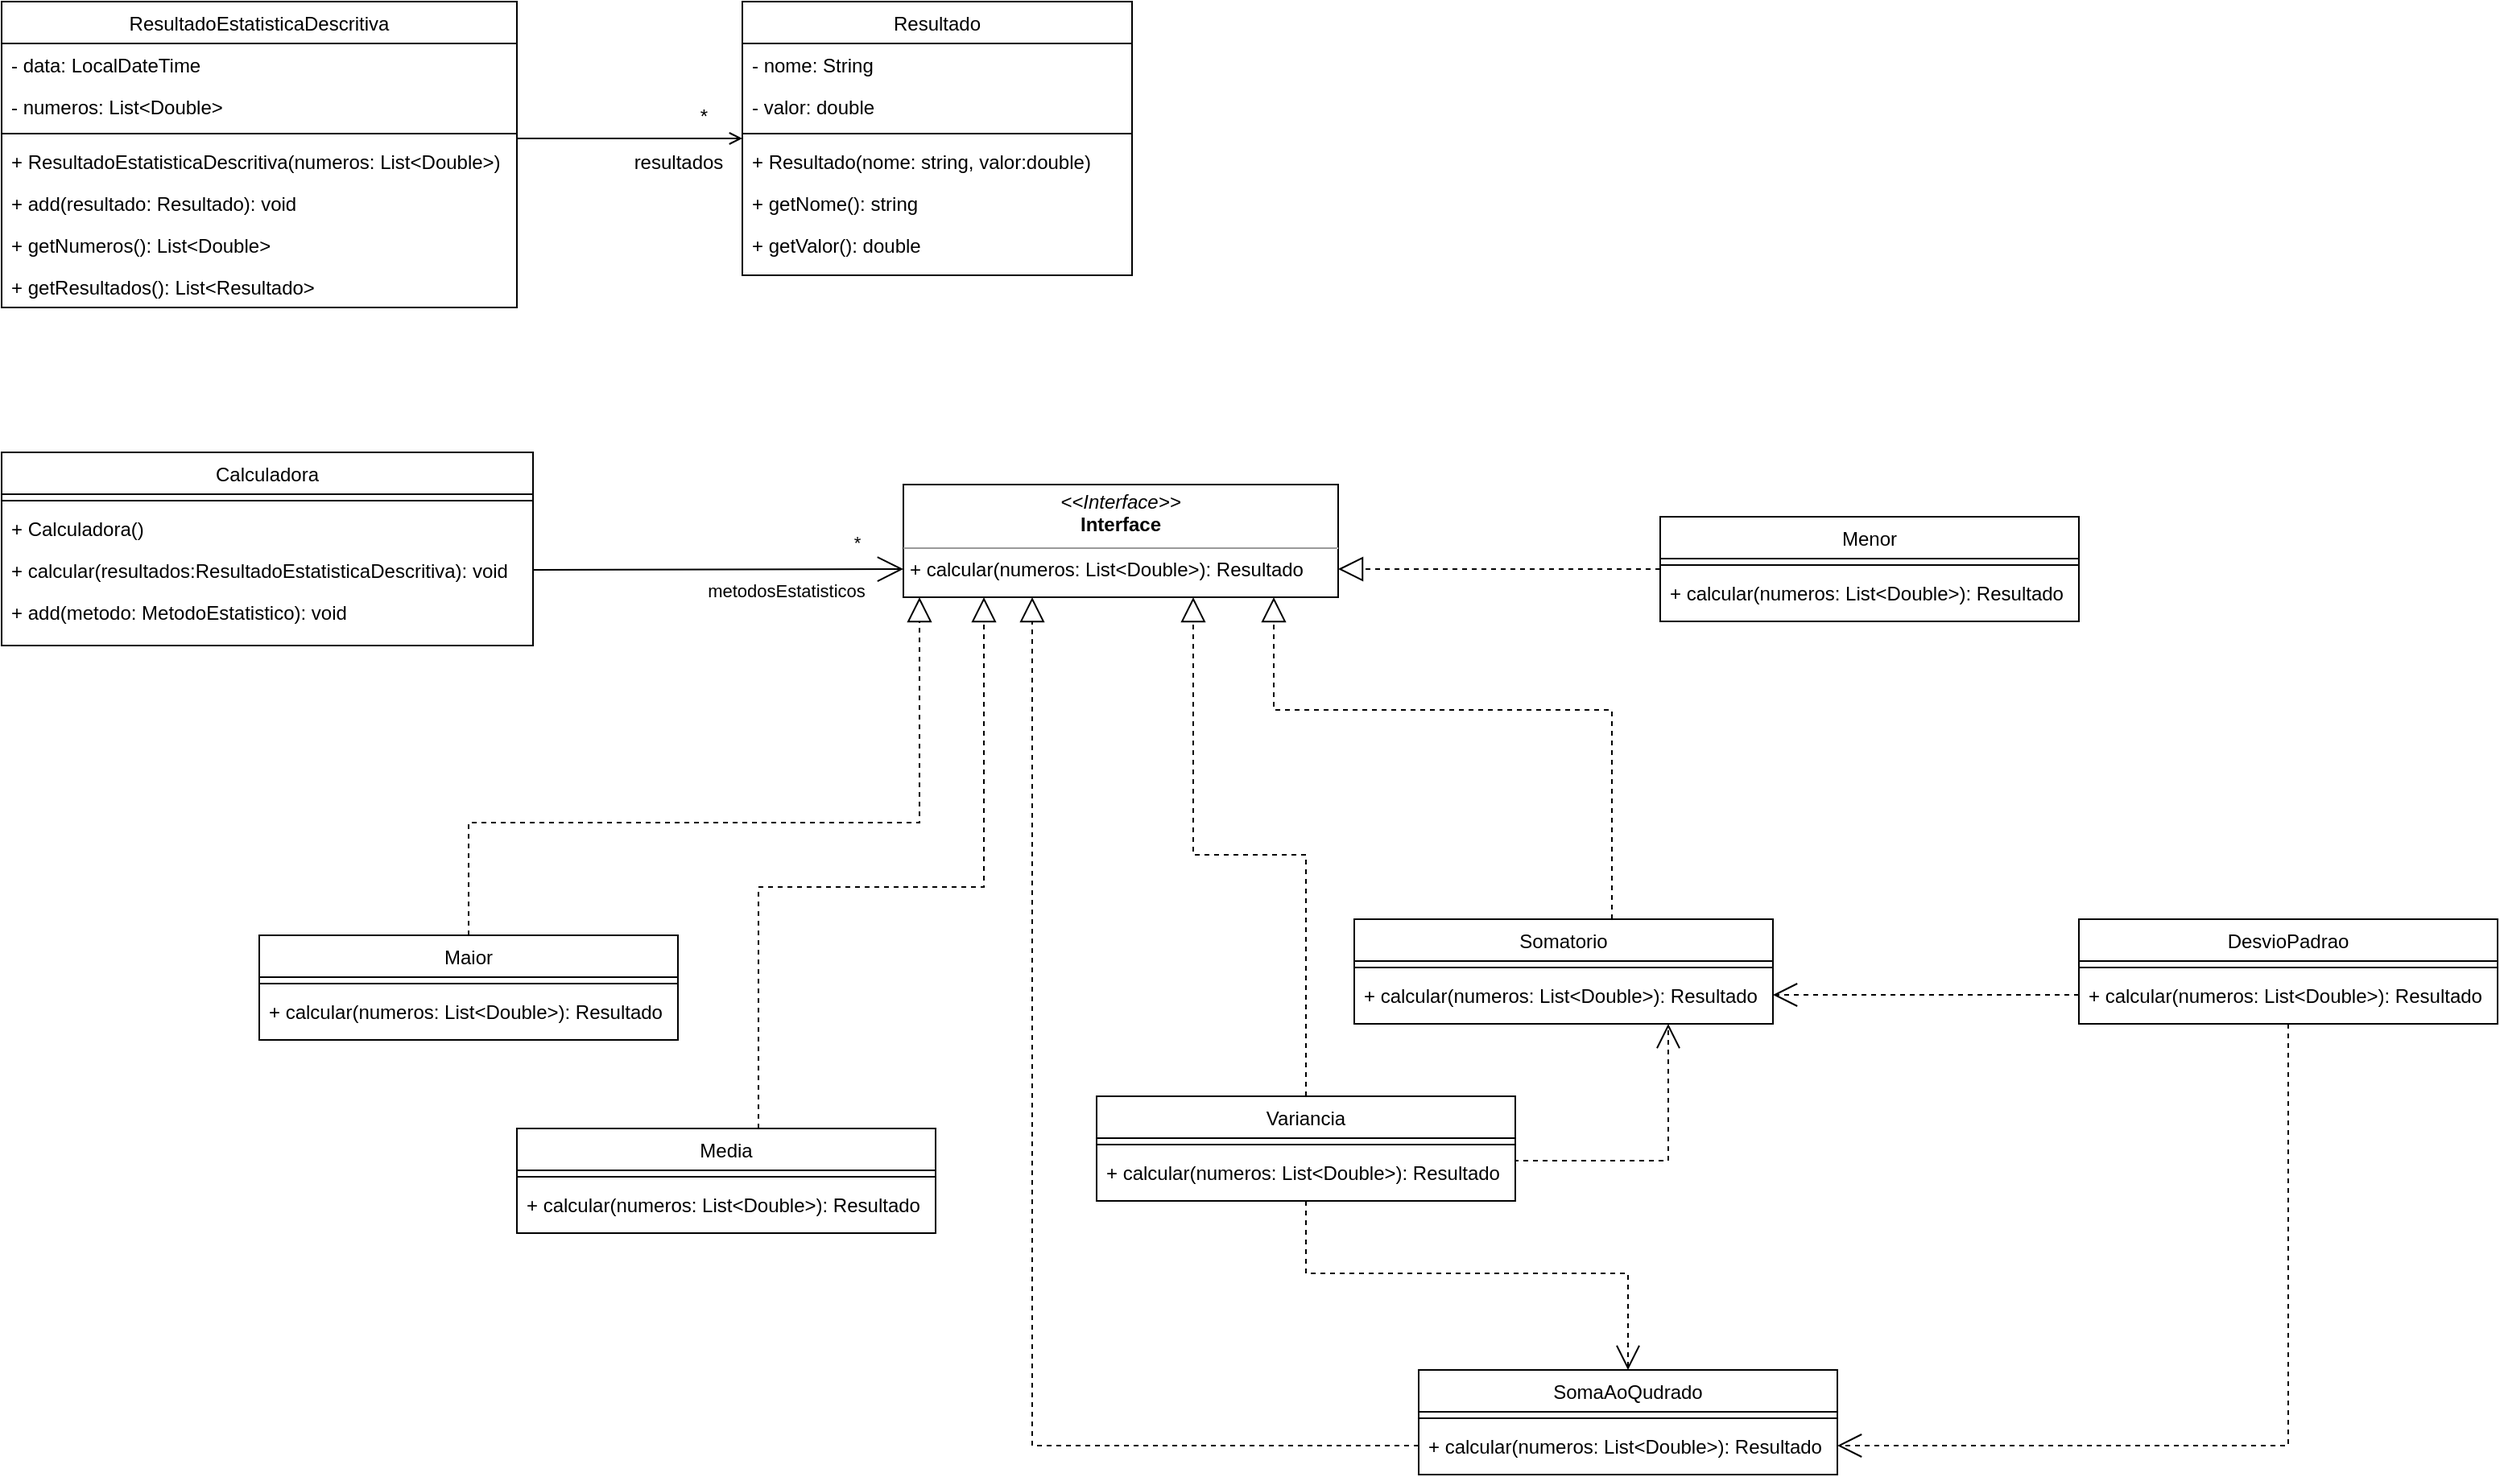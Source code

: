 <mxfile version="20.2.5" type="google"><diagram id="C5RBs43oDa-KdzZeNtuy" name="Page-1"><mxGraphModel grid="1" page="1" gridSize="10" guides="1" tooltips="1" connect="1" arrows="1" fold="1" pageScale="1" pageWidth="827" pageHeight="1169" math="0" shadow="0"><root><mxCell id="WIyWlLk6GJQsqaUBKTNV-0"/><mxCell id="WIyWlLk6GJQsqaUBKTNV-1" parent="WIyWlLk6GJQsqaUBKTNV-0"/><mxCell id="zkfFHV4jXpPFQw0GAbJ--0" value="ResultadoEstatisticaDescritiva" style="swimlane;fontStyle=0;align=center;verticalAlign=top;childLayout=stackLayout;horizontal=1;startSize=26;horizontalStack=0;resizeParent=1;resizeLast=0;collapsible=1;marginBottom=0;rounded=0;shadow=0;strokeWidth=1;" vertex="1" parent="WIyWlLk6GJQsqaUBKTNV-1"><mxGeometry x="60" y="120" width="320" height="190" as="geometry"><mxRectangle x="230" y="140" width="160" height="26" as="alternateBounds"/></mxGeometry></mxCell><mxCell id="zkfFHV4jXpPFQw0GAbJ--1" value="- data: LocalDateTime" style="text;align=left;verticalAlign=top;spacingLeft=4;spacingRight=4;overflow=hidden;rotatable=0;points=[[0,0.5],[1,0.5]];portConstraint=eastwest;" vertex="1" parent="zkfFHV4jXpPFQw0GAbJ--0"><mxGeometry y="26" width="320" height="26" as="geometry"/></mxCell><mxCell id="zkfFHV4jXpPFQw0GAbJ--2" value="- numeros: List&lt;Double&gt;" style="text;align=left;verticalAlign=top;spacingLeft=4;spacingRight=4;overflow=hidden;rotatable=0;points=[[0,0.5],[1,0.5]];portConstraint=eastwest;rounded=0;shadow=0;html=0;" vertex="1" parent="zkfFHV4jXpPFQw0GAbJ--0"><mxGeometry y="52" width="320" height="26" as="geometry"/></mxCell><mxCell id="zkfFHV4jXpPFQw0GAbJ--4" value="" style="line;html=1;strokeWidth=1;align=left;verticalAlign=middle;spacingTop=-1;spacingLeft=3;spacingRight=3;rotatable=0;labelPosition=right;points=[];portConstraint=eastwest;" vertex="1" parent="zkfFHV4jXpPFQw0GAbJ--0"><mxGeometry y="78" width="320" height="8" as="geometry"/></mxCell><mxCell id="zkfFHV4jXpPFQw0GAbJ--5" value="+ ResultadoEstatisticaDescritiva(numeros: List&lt;Double&gt;)" style="text;align=left;verticalAlign=top;spacingLeft=4;spacingRight=4;overflow=hidden;rotatable=0;points=[[0,0.5],[1,0.5]];portConstraint=eastwest;" vertex="1" parent="zkfFHV4jXpPFQw0GAbJ--0"><mxGeometry y="86" width="320" height="26" as="geometry"/></mxCell><mxCell id="jXg8q-oeEoKBjcLOaBZ4-2" value="+ add(resultado: Resultado): void" style="text;align=left;verticalAlign=top;spacingLeft=4;spacingRight=4;overflow=hidden;rotatable=0;points=[[0,0.5],[1,0.5]];portConstraint=eastwest;" vertex="1" parent="zkfFHV4jXpPFQw0GAbJ--0"><mxGeometry y="112" width="320" height="26" as="geometry"/></mxCell><mxCell id="jXg8q-oeEoKBjcLOaBZ4-3" value="+ getNumeros(): List&lt;Double&gt;" style="text;align=left;verticalAlign=top;spacingLeft=4;spacingRight=4;overflow=hidden;rotatable=0;points=[[0,0.5],[1,0.5]];portConstraint=eastwest;" vertex="1" parent="zkfFHV4jXpPFQw0GAbJ--0"><mxGeometry y="138" width="320" height="26" as="geometry"/></mxCell><mxCell id="jXg8q-oeEoKBjcLOaBZ4-4" value="+ getResultados(): List&lt;Resultado&gt;" style="text;align=left;verticalAlign=top;spacingLeft=4;spacingRight=4;overflow=hidden;rotatable=0;points=[[0,0.5],[1,0.5]];portConstraint=eastwest;" vertex="1" parent="zkfFHV4jXpPFQw0GAbJ--0"><mxGeometry y="164" width="320" height="26" as="geometry"/></mxCell><mxCell id="zkfFHV4jXpPFQw0GAbJ--17" value="Resultado" style="swimlane;fontStyle=0;align=center;verticalAlign=top;childLayout=stackLayout;horizontal=1;startSize=26;horizontalStack=0;resizeParent=1;resizeLast=0;collapsible=1;marginBottom=0;rounded=0;shadow=0;strokeWidth=1;" vertex="1" parent="WIyWlLk6GJQsqaUBKTNV-1"><mxGeometry x="520" y="120" width="242" height="170" as="geometry"><mxRectangle x="550" y="140" width="160" height="26" as="alternateBounds"/></mxGeometry></mxCell><mxCell id="zkfFHV4jXpPFQw0GAbJ--20" value="- nome: String" style="text;align=left;verticalAlign=top;spacingLeft=4;spacingRight=4;overflow=hidden;rotatable=0;points=[[0,0.5],[1,0.5]];portConstraint=eastwest;rounded=0;shadow=0;html=0;" vertex="1" parent="zkfFHV4jXpPFQw0GAbJ--17"><mxGeometry y="26" width="242" height="26" as="geometry"/></mxCell><mxCell id="zkfFHV4jXpPFQw0GAbJ--22" value="- valor: double" style="text;align=left;verticalAlign=top;spacingLeft=4;spacingRight=4;overflow=hidden;rotatable=0;points=[[0,0.5],[1,0.5]];portConstraint=eastwest;rounded=0;shadow=0;html=0;" vertex="1" parent="zkfFHV4jXpPFQw0GAbJ--17"><mxGeometry y="52" width="242" height="26" as="geometry"/></mxCell><mxCell id="zkfFHV4jXpPFQw0GAbJ--23" value="" style="line;html=1;strokeWidth=1;align=left;verticalAlign=middle;spacingTop=-1;spacingLeft=3;spacingRight=3;rotatable=0;labelPosition=right;points=[];portConstraint=eastwest;" vertex="1" parent="zkfFHV4jXpPFQw0GAbJ--17"><mxGeometry y="78" width="242" height="8" as="geometry"/></mxCell><mxCell id="zkfFHV4jXpPFQw0GAbJ--24" value="+ Resultado(nome: string, valor:double)" style="text;align=left;verticalAlign=top;spacingLeft=4;spacingRight=4;overflow=hidden;rotatable=0;points=[[0,0.5],[1,0.5]];portConstraint=eastwest;" vertex="1" parent="zkfFHV4jXpPFQw0GAbJ--17"><mxGeometry y="86" width="242" height="26" as="geometry"/></mxCell><mxCell id="zkfFHV4jXpPFQw0GAbJ--25" value="+ getNome(): string" style="text;align=left;verticalAlign=top;spacingLeft=4;spacingRight=4;overflow=hidden;rotatable=0;points=[[0,0.5],[1,0.5]];portConstraint=eastwest;" vertex="1" parent="zkfFHV4jXpPFQw0GAbJ--17"><mxGeometry y="112" width="242" height="26" as="geometry"/></mxCell><mxCell id="jXg8q-oeEoKBjcLOaBZ4-1" value="+ getValor(): double" style="text;align=left;verticalAlign=top;spacingLeft=4;spacingRight=4;overflow=hidden;rotatable=0;points=[[0,0.5],[1,0.5]];portConstraint=eastwest;" vertex="1" parent="zkfFHV4jXpPFQw0GAbJ--17"><mxGeometry y="138" width="242" height="26" as="geometry"/></mxCell><mxCell id="zkfFHV4jXpPFQw0GAbJ--26" value="" style="endArrow=open;shadow=0;strokeWidth=1;rounded=0;endFill=1;edgeStyle=elbowEdgeStyle;elbow=vertical;" edge="1" parent="WIyWlLk6GJQsqaUBKTNV-1" source="zkfFHV4jXpPFQw0GAbJ--0" target="zkfFHV4jXpPFQw0GAbJ--17"><mxGeometry x="0.5" y="41" relative="1" as="geometry"><mxPoint x="380" y="192" as="sourcePoint"/><mxPoint x="540" y="192" as="targetPoint"/><mxPoint x="-40" y="32" as="offset"/></mxGeometry></mxCell><mxCell id="zkfFHV4jXpPFQw0GAbJ--28" value="*" style="resizable=0;align=right;verticalAlign=bottom;labelBackgroundColor=none;fontSize=12;" connectable="0" vertex="1" parent="zkfFHV4jXpPFQw0GAbJ--26"><mxGeometry x="1" relative="1" as="geometry"><mxPoint x="-20" y="-5" as="offset"/></mxGeometry></mxCell><mxCell id="zkfFHV4jXpPFQw0GAbJ--29" value="resultados" style="text;html=1;resizable=0;points=[];;align=center;verticalAlign=middle;labelBackgroundColor=none;rounded=0;shadow=0;strokeWidth=1;fontSize=12;" vertex="1" connectable="0" parent="zkfFHV4jXpPFQw0GAbJ--26"><mxGeometry x="0.5" y="49" relative="1" as="geometry"><mxPoint x="-5" y="64" as="offset"/></mxGeometry></mxCell><mxCell id="jXg8q-oeEoKBjcLOaBZ4-5" value="Calculadora" style="swimlane;fontStyle=0;align=center;verticalAlign=top;childLayout=stackLayout;horizontal=1;startSize=26;horizontalStack=0;resizeParent=1;resizeLast=0;collapsible=1;marginBottom=0;rounded=0;shadow=0;strokeWidth=1;" vertex="1" parent="WIyWlLk6GJQsqaUBKTNV-1"><mxGeometry x="60" y="400" width="330" height="120" as="geometry"><mxRectangle x="550" y="140" width="160" height="26" as="alternateBounds"/></mxGeometry></mxCell><mxCell id="jXg8q-oeEoKBjcLOaBZ4-8" value="" style="line;html=1;strokeWidth=1;align=left;verticalAlign=middle;spacingTop=-1;spacingLeft=3;spacingRight=3;rotatable=0;labelPosition=right;points=[];portConstraint=eastwest;" vertex="1" parent="jXg8q-oeEoKBjcLOaBZ4-5"><mxGeometry y="26" width="330" height="8" as="geometry"/></mxCell><mxCell id="jXg8q-oeEoKBjcLOaBZ4-9" value="+ Calculadora()" style="text;align=left;verticalAlign=top;spacingLeft=4;spacingRight=4;overflow=hidden;rotatable=0;points=[[0,0.5],[1,0.5]];portConstraint=eastwest;" vertex="1" parent="jXg8q-oeEoKBjcLOaBZ4-5"><mxGeometry y="34" width="330" height="26" as="geometry"/></mxCell><mxCell id="jXg8q-oeEoKBjcLOaBZ4-10" value="+ calcular(resultados:ResultadoEstatisticaDescritiva): void" style="text;align=left;verticalAlign=top;spacingLeft=4;spacingRight=4;overflow=hidden;rotatable=0;points=[[0,0.5],[1,0.5]];portConstraint=eastwest;" vertex="1" parent="jXg8q-oeEoKBjcLOaBZ4-5"><mxGeometry y="60" width="330" height="26" as="geometry"/></mxCell><mxCell id="jXg8q-oeEoKBjcLOaBZ4-11" value="+ add(metodo: MetodoEstatistico): void" style="text;align=left;verticalAlign=top;spacingLeft=4;spacingRight=4;overflow=hidden;rotatable=0;points=[[0,0.5],[1,0.5]];portConstraint=eastwest;" vertex="1" parent="jXg8q-oeEoKBjcLOaBZ4-5"><mxGeometry y="86" width="330" height="26" as="geometry"/></mxCell><mxCell id="jXg8q-oeEoKBjcLOaBZ4-22" value="&lt;p style=&quot;margin:0px;margin-top:4px;text-align:center;&quot;&gt;&lt;i&gt;&amp;lt;&amp;lt;Interface&amp;gt;&amp;gt;&lt;/i&gt;&lt;br&gt;&lt;b&gt;Interface&lt;/b&gt;&lt;/p&gt;&lt;hr size=&quot;1&quot;&gt;&lt;p style=&quot;margin:0px;margin-left:4px;&quot;&gt;&lt;/p&gt;&lt;p style=&quot;margin:0px;margin-left:4px;&quot;&gt;+ calcular(numeros: List&amp;lt;Double&amp;gt;): Resultado&lt;br&gt;&lt;/p&gt;" style="verticalAlign=top;align=left;overflow=fill;fontSize=12;fontFamily=Helvetica;html=1;" vertex="1" parent="WIyWlLk6GJQsqaUBKTNV-1"><mxGeometry x="620" y="420" width="270" height="70" as="geometry"/></mxCell><mxCell id="jXg8q-oeEoKBjcLOaBZ4-24" style="rounded=0;orthogonalLoop=1;jettySize=auto;html=1;exitX=1;exitY=0.5;exitDx=0;exitDy=0;entryX=0;entryY=0.75;entryDx=0;entryDy=0;endArrow=open;shadow=0;strokeWidth=1;endFill=1;endSize=14;" edge="1" parent="WIyWlLk6GJQsqaUBKTNV-1" source="jXg8q-oeEoKBjcLOaBZ4-10" target="jXg8q-oeEoKBjcLOaBZ4-22"><mxGeometry relative="1" as="geometry"/></mxCell><mxCell id="jXg8q-oeEoKBjcLOaBZ4-25" value="metodosEstatisticos" style="edgeLabel;html=1;align=center;verticalAlign=middle;resizable=0;points=[];" connectable="0" vertex="1" parent="jXg8q-oeEoKBjcLOaBZ4-24"><mxGeometry x="0.626" y="4" relative="1" as="geometry"><mxPoint x="-30" y="17" as="offset"/></mxGeometry></mxCell><mxCell id="jXg8q-oeEoKBjcLOaBZ4-26" value="*" style="edgeLabel;html=1;align=center;verticalAlign=middle;resizable=0;points=[];" connectable="0" vertex="1" parent="jXg8q-oeEoKBjcLOaBZ4-24"><mxGeometry x="0.726" y="-1" relative="1" as="geometry"><mxPoint x="2" y="-18" as="offset"/></mxGeometry></mxCell><mxCell id="jXg8q-oeEoKBjcLOaBZ4-50" style="edgeStyle=orthogonalEdgeStyle;rounded=0;orthogonalLoop=1;jettySize=auto;html=1;dashed=1;endArrow=block;endFill=0;endSize=13;" edge="1" parent="WIyWlLk6GJQsqaUBKTNV-1" source="jXg8q-oeEoKBjcLOaBZ4-27" target="jXg8q-oeEoKBjcLOaBZ4-22"><mxGeometry relative="1" as="geometry"><Array as="points"><mxPoint x="350" y="630"/><mxPoint x="630" y="630"/></Array></mxGeometry></mxCell><mxCell id="jXg8q-oeEoKBjcLOaBZ4-27" value="Maior" style="swimlane;fontStyle=0;align=center;verticalAlign=top;childLayout=stackLayout;horizontal=1;startSize=26;horizontalStack=0;resizeParent=1;resizeLast=0;collapsible=1;marginBottom=0;rounded=0;shadow=0;strokeWidth=1;" vertex="1" parent="WIyWlLk6GJQsqaUBKTNV-1"><mxGeometry x="220" y="700" width="260" height="65" as="geometry"><mxRectangle x="550" y="140" width="160" height="26" as="alternateBounds"/></mxGeometry></mxCell><mxCell id="jXg8q-oeEoKBjcLOaBZ4-28" value="" style="line;html=1;strokeWidth=1;align=left;verticalAlign=middle;spacingTop=-1;spacingLeft=3;spacingRight=3;rotatable=0;labelPosition=right;points=[];portConstraint=eastwest;" vertex="1" parent="jXg8q-oeEoKBjcLOaBZ4-27"><mxGeometry y="26" width="260" height="8" as="geometry"/></mxCell><mxCell id="jXg8q-oeEoKBjcLOaBZ4-30" value="+ calcular(numeros: List&lt;Double&gt;): Resultado" style="text;align=left;verticalAlign=top;spacingLeft=4;spacingRight=4;overflow=hidden;rotatable=0;points=[[0,0.5],[1,0.5]];portConstraint=eastwest;" vertex="1" parent="jXg8q-oeEoKBjcLOaBZ4-27"><mxGeometry y="34" width="260" height="26" as="geometry"/></mxCell><mxCell id="jXg8q-oeEoKBjcLOaBZ4-51" style="edgeStyle=orthogonalEdgeStyle;rounded=0;orthogonalLoop=1;jettySize=auto;html=1;dashed=1;endArrow=block;endFill=0;endSize=13;" edge="1" parent="WIyWlLk6GJQsqaUBKTNV-1" source="jXg8q-oeEoKBjcLOaBZ4-32" target="jXg8q-oeEoKBjcLOaBZ4-22"><mxGeometry relative="1" as="geometry"><Array as="points"><mxPoint x="530" y="670"/><mxPoint x="670" y="670"/></Array></mxGeometry></mxCell><mxCell id="jXg8q-oeEoKBjcLOaBZ4-32" value="Media" style="swimlane;fontStyle=0;align=center;verticalAlign=top;childLayout=stackLayout;horizontal=1;startSize=26;horizontalStack=0;resizeParent=1;resizeLast=0;collapsible=1;marginBottom=0;rounded=0;shadow=0;strokeWidth=1;" vertex="1" parent="WIyWlLk6GJQsqaUBKTNV-1"><mxGeometry x="380" y="820" width="260" height="65" as="geometry"><mxRectangle x="550" y="140" width="160" height="26" as="alternateBounds"/></mxGeometry></mxCell><mxCell id="jXg8q-oeEoKBjcLOaBZ4-33" value="" style="line;html=1;strokeWidth=1;align=left;verticalAlign=middle;spacingTop=-1;spacingLeft=3;spacingRight=3;rotatable=0;labelPosition=right;points=[];portConstraint=eastwest;" vertex="1" parent="jXg8q-oeEoKBjcLOaBZ4-32"><mxGeometry y="26" width="260" height="8" as="geometry"/></mxCell><mxCell id="jXg8q-oeEoKBjcLOaBZ4-34" value="+ calcular(numeros: List&lt;Double&gt;): Resultado" style="text;align=left;verticalAlign=top;spacingLeft=4;spacingRight=4;overflow=hidden;rotatable=0;points=[[0,0.5],[1,0.5]];portConstraint=eastwest;" vertex="1" parent="jXg8q-oeEoKBjcLOaBZ4-32"><mxGeometry y="34" width="260" height="26" as="geometry"/></mxCell><mxCell id="jXg8q-oeEoKBjcLOaBZ4-35" value="SomaAoQudrado" style="swimlane;fontStyle=0;align=center;verticalAlign=top;childLayout=stackLayout;horizontal=1;startSize=26;horizontalStack=0;resizeParent=1;resizeLast=0;collapsible=1;marginBottom=0;rounded=0;shadow=0;strokeWidth=1;" vertex="1" parent="WIyWlLk6GJQsqaUBKTNV-1"><mxGeometry x="940" y="970" width="260" height="65" as="geometry"><mxRectangle x="550" y="140" width="160" height="26" as="alternateBounds"/></mxGeometry></mxCell><mxCell id="jXg8q-oeEoKBjcLOaBZ4-36" value="" style="line;html=1;strokeWidth=1;align=left;verticalAlign=middle;spacingTop=-1;spacingLeft=3;spacingRight=3;rotatable=0;labelPosition=right;points=[];portConstraint=eastwest;" vertex="1" parent="jXg8q-oeEoKBjcLOaBZ4-35"><mxGeometry y="26" width="260" height="8" as="geometry"/></mxCell><mxCell id="jXg8q-oeEoKBjcLOaBZ4-37" value="+ calcular(numeros: List&lt;Double&gt;): Resultado" style="text;align=left;verticalAlign=top;spacingLeft=4;spacingRight=4;overflow=hidden;rotatable=0;points=[[0,0.5],[1,0.5]];portConstraint=eastwest;" vertex="1" parent="jXg8q-oeEoKBjcLOaBZ4-35"><mxGeometry y="34" width="260" height="26" as="geometry"/></mxCell><mxCell id="jXg8q-oeEoKBjcLOaBZ4-55" style="edgeStyle=orthogonalEdgeStyle;rounded=0;orthogonalLoop=1;jettySize=auto;html=1;exitX=0.5;exitY=1;exitDx=0;exitDy=0;endArrow=open;endFill=0;dashed=1;endSize=13;" edge="1" parent="WIyWlLk6GJQsqaUBKTNV-1" source="jXg8q-oeEoKBjcLOaBZ4-38" target="jXg8q-oeEoKBjcLOaBZ4-37"><mxGeometry relative="1" as="geometry"/></mxCell><mxCell id="jXg8q-oeEoKBjcLOaBZ4-38" value="DesvioPadrao" style="swimlane;fontStyle=0;align=center;verticalAlign=top;childLayout=stackLayout;horizontal=1;startSize=26;horizontalStack=0;resizeParent=1;resizeLast=0;collapsible=1;marginBottom=0;rounded=0;shadow=0;strokeWidth=1;" vertex="1" parent="WIyWlLk6GJQsqaUBKTNV-1"><mxGeometry x="1350" y="690" width="260" height="65" as="geometry"><mxRectangle x="550" y="140" width="160" height="26" as="alternateBounds"/></mxGeometry></mxCell><mxCell id="jXg8q-oeEoKBjcLOaBZ4-39" value="" style="line;html=1;strokeWidth=1;align=left;verticalAlign=middle;spacingTop=-1;spacingLeft=3;spacingRight=3;rotatable=0;labelPosition=right;points=[];portConstraint=eastwest;" vertex="1" parent="jXg8q-oeEoKBjcLOaBZ4-38"><mxGeometry y="26" width="260" height="8" as="geometry"/></mxCell><mxCell id="jXg8q-oeEoKBjcLOaBZ4-40" value="+ calcular(numeros: List&lt;Double&gt;): Resultado" style="text;align=left;verticalAlign=top;spacingLeft=4;spacingRight=4;overflow=hidden;rotatable=0;points=[[0,0.5],[1,0.5]];portConstraint=eastwest;" vertex="1" parent="jXg8q-oeEoKBjcLOaBZ4-38"><mxGeometry y="34" width="260" height="26" as="geometry"/></mxCell><mxCell id="jXg8q-oeEoKBjcLOaBZ4-57" style="edgeStyle=orthogonalEdgeStyle;rounded=0;orthogonalLoop=1;jettySize=auto;html=1;dashed=1;endArrow=block;endFill=0;endSize=13;" edge="1" parent="WIyWlLk6GJQsqaUBKTNV-1" source="jXg8q-oeEoKBjcLOaBZ4-41" target="jXg8q-oeEoKBjcLOaBZ4-22"><mxGeometry relative="1" as="geometry"><Array as="points"><mxPoint x="1060" y="560"/><mxPoint x="850" y="560"/></Array></mxGeometry></mxCell><mxCell id="jXg8q-oeEoKBjcLOaBZ4-41" value="Somatorio" style="swimlane;fontStyle=0;align=center;verticalAlign=top;childLayout=stackLayout;horizontal=1;startSize=26;horizontalStack=0;resizeParent=1;resizeLast=0;collapsible=1;marginBottom=0;rounded=0;shadow=0;strokeWidth=1;" vertex="1" parent="WIyWlLk6GJQsqaUBKTNV-1"><mxGeometry x="900" y="690" width="260" height="65" as="geometry"><mxRectangle x="550" y="140" width="160" height="26" as="alternateBounds"/></mxGeometry></mxCell><mxCell id="jXg8q-oeEoKBjcLOaBZ4-42" value="" style="line;html=1;strokeWidth=1;align=left;verticalAlign=middle;spacingTop=-1;spacingLeft=3;spacingRight=3;rotatable=0;labelPosition=right;points=[];portConstraint=eastwest;" vertex="1" parent="jXg8q-oeEoKBjcLOaBZ4-41"><mxGeometry y="26" width="260" height="8" as="geometry"/></mxCell><mxCell id="jXg8q-oeEoKBjcLOaBZ4-43" value="+ calcular(numeros: List&lt;Double&gt;): Resultado" style="text;align=left;verticalAlign=top;spacingLeft=4;spacingRight=4;overflow=hidden;rotatable=0;points=[[0,0.5],[1,0.5]];portConstraint=eastwest;" vertex="1" parent="jXg8q-oeEoKBjcLOaBZ4-41"><mxGeometry y="34" width="260" height="26" as="geometry"/></mxCell><mxCell id="jXg8q-oeEoKBjcLOaBZ4-52" style="edgeStyle=orthogonalEdgeStyle;rounded=0;orthogonalLoop=1;jettySize=auto;html=1;dashed=1;endArrow=block;endFill=0;endSize=13;" edge="1" parent="WIyWlLk6GJQsqaUBKTNV-1" source="jXg8q-oeEoKBjcLOaBZ4-44"><mxGeometry relative="1" as="geometry"><mxPoint x="800" y="490" as="targetPoint"/><Array as="points"><mxPoint x="870" y="650"/><mxPoint x="800" y="650"/><mxPoint x="800" y="490"/></Array></mxGeometry></mxCell><mxCell id="jXg8q-oeEoKBjcLOaBZ4-44" value="Variancia" style="swimlane;fontStyle=0;align=center;verticalAlign=top;childLayout=stackLayout;horizontal=1;startSize=26;horizontalStack=0;resizeParent=1;resizeLast=0;collapsible=1;marginBottom=0;rounded=0;shadow=0;strokeWidth=1;" vertex="1" parent="WIyWlLk6GJQsqaUBKTNV-1"><mxGeometry x="740" y="800" width="260" height="65" as="geometry"><mxRectangle x="550" y="140" width="160" height="26" as="alternateBounds"/></mxGeometry></mxCell><mxCell id="jXg8q-oeEoKBjcLOaBZ4-45" value="" style="line;html=1;strokeWidth=1;align=left;verticalAlign=middle;spacingTop=-1;spacingLeft=3;spacingRight=3;rotatable=0;labelPosition=right;points=[];portConstraint=eastwest;" vertex="1" parent="jXg8q-oeEoKBjcLOaBZ4-44"><mxGeometry y="26" width="260" height="8" as="geometry"/></mxCell><mxCell id="jXg8q-oeEoKBjcLOaBZ4-46" value="+ calcular(numeros: List&lt;Double&gt;): Resultado" style="text;align=left;verticalAlign=top;spacingLeft=4;spacingRight=4;overflow=hidden;rotatable=0;points=[[0,0.5],[1,0.5]];portConstraint=eastwest;" vertex="1" parent="jXg8q-oeEoKBjcLOaBZ4-44"><mxGeometry y="34" width="260" height="26" as="geometry"/></mxCell><mxCell id="jXg8q-oeEoKBjcLOaBZ4-58" style="rounded=0;orthogonalLoop=1;jettySize=auto;html=1;entryX=1;entryY=0.75;entryDx=0;entryDy=0;edgeStyle=orthogonalEdgeStyle;dashed=1;endArrow=block;endFill=0;endSize=13;" edge="1" parent="WIyWlLk6GJQsqaUBKTNV-1" source="jXg8q-oeEoKBjcLOaBZ4-47" target="jXg8q-oeEoKBjcLOaBZ4-22"><mxGeometry relative="1" as="geometry"/></mxCell><mxCell id="jXg8q-oeEoKBjcLOaBZ4-47" value="Menor" style="swimlane;fontStyle=0;align=center;verticalAlign=top;childLayout=stackLayout;horizontal=1;startSize=26;horizontalStack=0;resizeParent=1;resizeLast=0;collapsible=1;marginBottom=0;rounded=0;shadow=0;strokeWidth=1;" vertex="1" parent="WIyWlLk6GJQsqaUBKTNV-1"><mxGeometry x="1090" y="440" width="260" height="65" as="geometry"><mxRectangle x="550" y="140" width="160" height="26" as="alternateBounds"/></mxGeometry></mxCell><mxCell id="jXg8q-oeEoKBjcLOaBZ4-48" value="" style="line;html=1;strokeWidth=1;align=left;verticalAlign=middle;spacingTop=-1;spacingLeft=3;spacingRight=3;rotatable=0;labelPosition=right;points=[];portConstraint=eastwest;" vertex="1" parent="jXg8q-oeEoKBjcLOaBZ4-47"><mxGeometry y="26" width="260" height="8" as="geometry"/></mxCell><mxCell id="jXg8q-oeEoKBjcLOaBZ4-49" value="+ calcular(numeros: List&lt;Double&gt;): Resultado" style="text;align=left;verticalAlign=top;spacingLeft=4;spacingRight=4;overflow=hidden;rotatable=0;points=[[0,0.5],[1,0.5]];portConstraint=eastwest;" vertex="1" parent="jXg8q-oeEoKBjcLOaBZ4-47"><mxGeometry y="34" width="260" height="26" as="geometry"/></mxCell><mxCell id="jXg8q-oeEoKBjcLOaBZ4-56" style="rounded=0;orthogonalLoop=1;jettySize=auto;html=1;exitX=0;exitY=0.5;exitDx=0;exitDy=0;entryX=1;entryY=0.5;entryDx=0;entryDy=0;endArrow=open;endFill=0;dashed=1;endSize=13;" edge="1" parent="WIyWlLk6GJQsqaUBKTNV-1" source="jXg8q-oeEoKBjcLOaBZ4-40" target="jXg8q-oeEoKBjcLOaBZ4-43"><mxGeometry relative="1" as="geometry"/></mxCell><mxCell id="jXg8q-oeEoKBjcLOaBZ4-54" style="edgeStyle=orthogonalEdgeStyle;rounded=0;orthogonalLoop=1;jettySize=auto;html=1;exitX=0.5;exitY=1;exitDx=0;exitDy=0;entryX=0.5;entryY=0;entryDx=0;entryDy=0;endArrow=open;endFill=0;dashed=1;endSize=13;" edge="1" parent="WIyWlLk6GJQsqaUBKTNV-1" source="jXg8q-oeEoKBjcLOaBZ4-44" target="jXg8q-oeEoKBjcLOaBZ4-35"><mxGeometry relative="1" as="geometry"><mxPoint x="1010" y="860" as="sourcePoint"/><Array as="points"><mxPoint x="870" y="910"/><mxPoint x="1070" y="910"/></Array></mxGeometry></mxCell><mxCell id="jXg8q-oeEoKBjcLOaBZ4-59" style="edgeStyle=orthogonalEdgeStyle;rounded=0;orthogonalLoop=1;jettySize=auto;html=1;exitX=0;exitY=0.5;exitDx=0;exitDy=0;dashed=1;endArrow=block;endFill=0;endSize=13;" edge="1" parent="WIyWlLk6GJQsqaUBKTNV-1" source="jXg8q-oeEoKBjcLOaBZ4-37" target="jXg8q-oeEoKBjcLOaBZ4-22"><mxGeometry relative="1" as="geometry"><Array as="points"><mxPoint x="700" y="1017"/></Array></mxGeometry></mxCell><mxCell id="jXg8q-oeEoKBjcLOaBZ4-60" style="edgeStyle=orthogonalEdgeStyle;rounded=0;orthogonalLoop=1;jettySize=auto;html=1;exitX=1;exitY=0.5;exitDx=0;exitDy=0;entryX=0.75;entryY=1;entryDx=0;entryDy=0;endArrow=open;endFill=0;dashed=1;endSize=13;" edge="1" parent="WIyWlLk6GJQsqaUBKTNV-1" source="jXg8q-oeEoKBjcLOaBZ4-46" target="jXg8q-oeEoKBjcLOaBZ4-41"><mxGeometry relative="1" as="geometry"><Array as="points"><mxPoint x="1000" y="840"/><mxPoint x="1095" y="840"/></Array></mxGeometry></mxCell></root></mxGraphModel></diagram></mxfile>